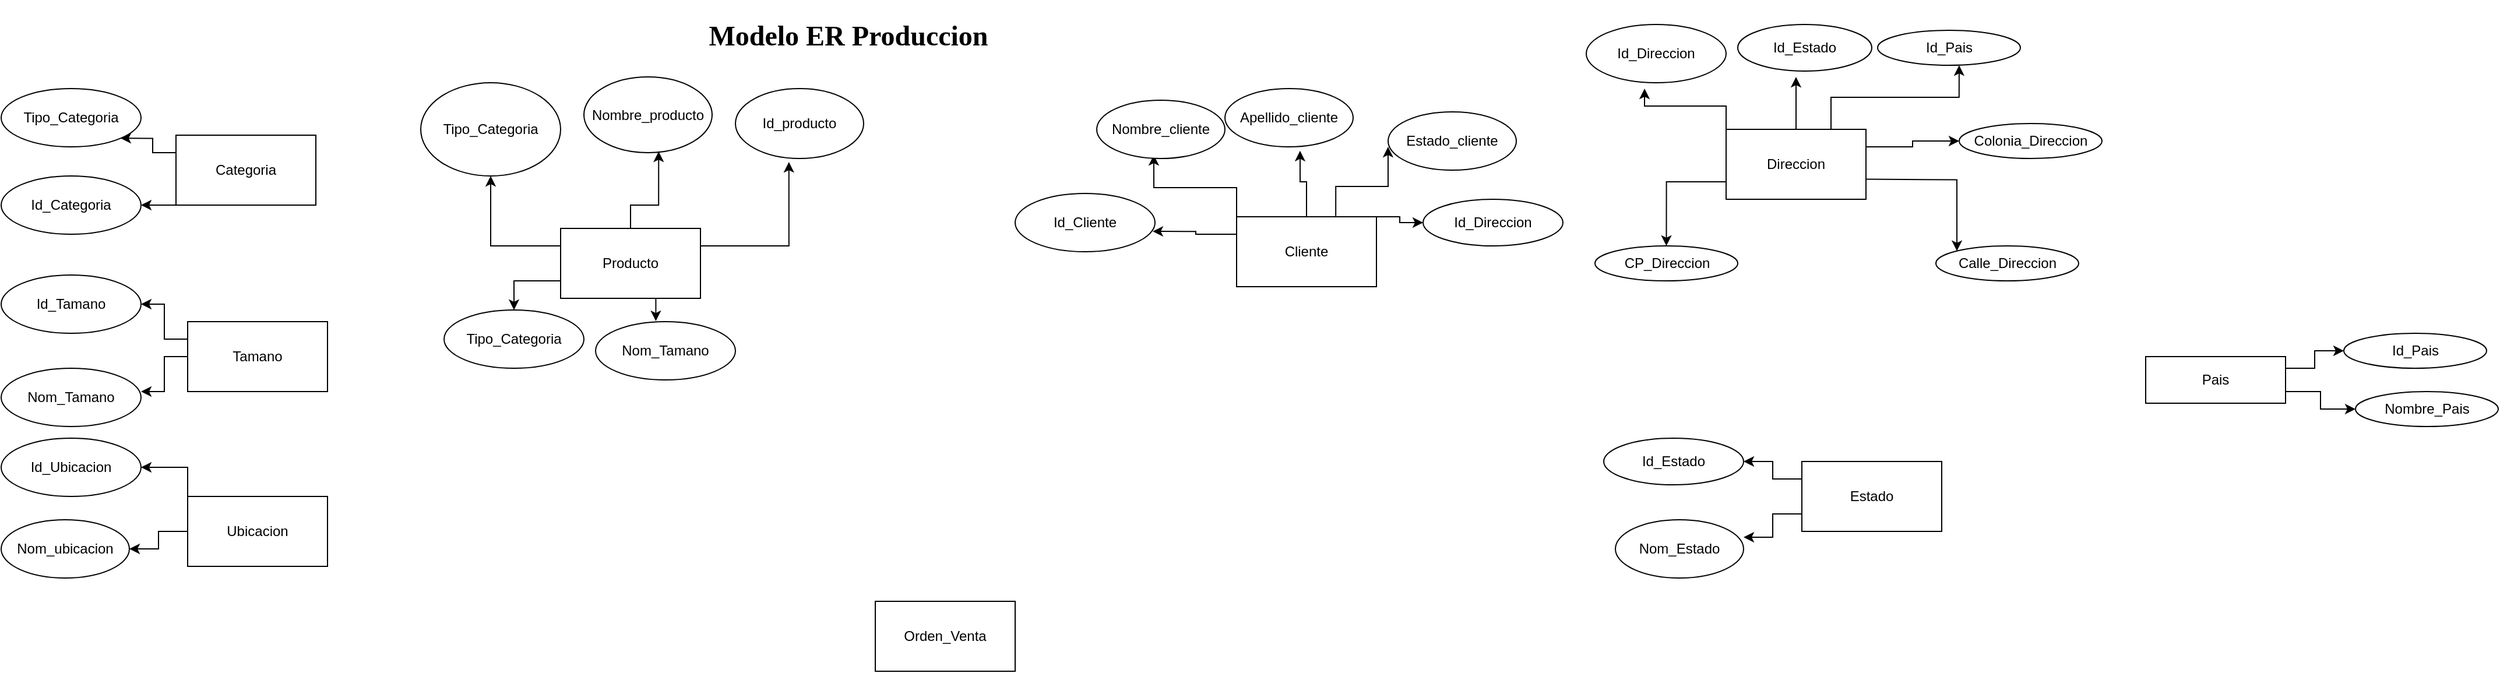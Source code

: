 <mxfile version="24.7.16">
  <diagram name="Page-1" id="zeFmYO3uBabSmv73TUK1">
    <mxGraphModel dx="3287" dy="713" grid="1" gridSize="10" guides="1" tooltips="1" connect="1" arrows="1" fold="1" page="1" pageScale="1" pageWidth="850" pageHeight="1100" math="0" shadow="0">
      <root>
        <mxCell id="0" />
        <mxCell id="1" parent="0" />
        <mxCell id="2MBzyR10_KUpDIZZmnl0-3" style="edgeStyle=orthogonalEdgeStyle;rounded=0;orthogonalLoop=1;jettySize=auto;html=1;exitX=0;exitY=0;exitDx=0;exitDy=0;entryX=0.445;entryY=0.94;entryDx=0;entryDy=0;entryPerimeter=0;" parent="1" source="SFxOARt2_e4KMZJVJRQL-1" target="SFxOARt2_e4KMZJVJRQL-2" edge="1">
          <mxGeometry relative="1" as="geometry">
            <mxPoint x="60" y="150" as="targetPoint" />
          </mxGeometry>
        </mxCell>
        <mxCell id="86mHC5baKhJhIRdEhU6H-27" style="edgeStyle=orthogonalEdgeStyle;rounded=0;orthogonalLoop=1;jettySize=auto;html=1;exitX=1;exitY=0;exitDx=0;exitDy=0;entryX=0;entryY=0.5;entryDx=0;entryDy=0;" edge="1" parent="1" source="SFxOARt2_e4KMZJVJRQL-1" target="86mHC5baKhJhIRdEhU6H-14">
          <mxGeometry relative="1" as="geometry">
            <Array as="points">
              <mxPoint x="250" y="190" />
              <mxPoint x="250" y="195" />
            </Array>
          </mxGeometry>
        </mxCell>
        <mxCell id="SFxOARt2_e4KMZJVJRQL-1" value="Cliente" style="rounded=0;whiteSpace=wrap;html=1;" parent="1" vertex="1">
          <mxGeometry x="110" y="190" width="120" height="60" as="geometry" />
        </mxCell>
        <mxCell id="SFxOARt2_e4KMZJVJRQL-2" value="Nombre_cliente" style="ellipse;whiteSpace=wrap;html=1;" parent="1" vertex="1">
          <mxGeometry x="-10" y="90" width="110" height="50" as="geometry" />
        </mxCell>
        <mxCell id="2MBzyR10_KUpDIZZmnl0-19" style="edgeStyle=orthogonalEdgeStyle;rounded=0;orthogonalLoop=1;jettySize=auto;html=1;exitX=0;exitY=0.25;exitDx=0;exitDy=0;entryX=0.5;entryY=1;entryDx=0;entryDy=0;" parent="1" source="SFxOARt2_e4KMZJVJRQL-3" target="2MBzyR10_KUpDIZZmnl0-14" edge="1">
          <mxGeometry relative="1" as="geometry" />
        </mxCell>
        <mxCell id="2MBzyR10_KUpDIZZmnl0-35" style="edgeStyle=orthogonalEdgeStyle;rounded=0;orthogonalLoop=1;jettySize=auto;html=1;exitX=0;exitY=0.75;exitDx=0;exitDy=0;entryX=0.5;entryY=0;entryDx=0;entryDy=0;" parent="1" source="SFxOARt2_e4KMZJVJRQL-3" target="2MBzyR10_KUpDIZZmnl0-34" edge="1">
          <mxGeometry relative="1" as="geometry" />
        </mxCell>
        <mxCell id="SFxOARt2_e4KMZJVJRQL-3" value="Producto" style="rounded=0;whiteSpace=wrap;html=1;" parent="1" vertex="1">
          <mxGeometry x="-470" y="200" width="120" height="60" as="geometry" />
        </mxCell>
        <mxCell id="2MBzyR10_KUpDIZZmnl0-1" value="Apellido_cliente" style="ellipse;whiteSpace=wrap;html=1;" parent="1" vertex="1">
          <mxGeometry x="100" y="80" width="110" height="50" as="geometry" />
        </mxCell>
        <mxCell id="2MBzyR10_KUpDIZZmnl0-6" value="Estado_cliente" style="ellipse;whiteSpace=wrap;html=1;" parent="1" vertex="1">
          <mxGeometry x="240" y="100" width="110" height="50" as="geometry" />
        </mxCell>
        <mxCell id="2MBzyR10_KUpDIZZmnl0-7" style="edgeStyle=orthogonalEdgeStyle;rounded=0;orthogonalLoop=1;jettySize=auto;html=1;exitX=0.709;exitY=-0.01;exitDx=0;exitDy=0;entryX=0.045;entryY=0.72;entryDx=0;entryDy=0;entryPerimeter=0;exitPerimeter=0;" parent="1" source="SFxOARt2_e4KMZJVJRQL-1" edge="1">
          <mxGeometry relative="1" as="geometry">
            <mxPoint x="195" y="184.0" as="sourcePoint" />
            <mxPoint x="239.95" y="130" as="targetPoint" />
            <Array as="points">
              <mxPoint x="195" y="164" />
              <mxPoint x="240" y="164" />
            </Array>
          </mxGeometry>
        </mxCell>
        <mxCell id="2MBzyR10_KUpDIZZmnl0-8" style="edgeStyle=orthogonalEdgeStyle;rounded=0;orthogonalLoop=1;jettySize=auto;html=1;exitX=0.5;exitY=0;exitDx=0;exitDy=0;entryX=0.586;entryY=1.067;entryDx=0;entryDy=0;entryPerimeter=0;" parent="1" source="SFxOARt2_e4KMZJVJRQL-1" target="2MBzyR10_KUpDIZZmnl0-1" edge="1">
          <mxGeometry relative="1" as="geometry" />
        </mxCell>
        <mxCell id="2MBzyR10_KUpDIZZmnl0-9" value="Id_Cliente" style="ellipse;whiteSpace=wrap;html=1;" parent="1" vertex="1">
          <mxGeometry x="-80" y="170" width="120" height="50" as="geometry" />
        </mxCell>
        <mxCell id="2MBzyR10_KUpDIZZmnl0-10" style="edgeStyle=orthogonalEdgeStyle;rounded=0;orthogonalLoop=1;jettySize=auto;html=1;exitX=0;exitY=0.25;exitDx=0;exitDy=0;entryX=0.983;entryY=0.651;entryDx=0;entryDy=0;entryPerimeter=0;" parent="1" source="SFxOARt2_e4KMZJVJRQL-1" target="2MBzyR10_KUpDIZZmnl0-9" edge="1">
          <mxGeometry relative="1" as="geometry" />
        </mxCell>
        <mxCell id="2MBzyR10_KUpDIZZmnl0-11" value="&lt;h1&gt;&lt;font face=&quot;Comic Sans MS&quot; style=&quot;font-size: 24px;&quot;&gt;Modelo ER Produccion&amp;nbsp;&lt;/font&gt;&lt;/h1&gt;" style="text;strokeColor=none;align=center;fillColor=none;html=1;verticalAlign=middle;whiteSpace=wrap;rounded=0;" parent="1" vertex="1">
          <mxGeometry x="-370" y="20" width="300" height="30" as="geometry" />
        </mxCell>
        <mxCell id="2MBzyR10_KUpDIZZmnl0-12" value="Id_producto" style="ellipse;whiteSpace=wrap;html=1;" parent="1" vertex="1">
          <mxGeometry x="-320" y="80" width="110" height="60" as="geometry" />
        </mxCell>
        <mxCell id="2MBzyR10_KUpDIZZmnl0-13" value="Nombre_producto" style="ellipse;whiteSpace=wrap;html=1;" parent="1" vertex="1">
          <mxGeometry x="-450" y="70" width="110" height="65" as="geometry" />
        </mxCell>
        <mxCell id="2MBzyR10_KUpDIZZmnl0-14" value="Tipo_Categoria" style="ellipse;whiteSpace=wrap;html=1;" parent="1" vertex="1">
          <mxGeometry x="-590" y="75" width="120" height="80" as="geometry" />
        </mxCell>
        <mxCell id="2MBzyR10_KUpDIZZmnl0-15" style="edgeStyle=orthogonalEdgeStyle;rounded=0;orthogonalLoop=1;jettySize=auto;html=1;exitX=1;exitY=0.25;exitDx=0;exitDy=0;entryX=0.417;entryY=1.05;entryDx=0;entryDy=0;entryPerimeter=0;" parent="1" source="SFxOARt2_e4KMZJVJRQL-3" target="2MBzyR10_KUpDIZZmnl0-12" edge="1">
          <mxGeometry relative="1" as="geometry" />
        </mxCell>
        <mxCell id="2MBzyR10_KUpDIZZmnl0-16" style="edgeStyle=orthogonalEdgeStyle;rounded=0;orthogonalLoop=1;jettySize=auto;html=1;exitX=0.5;exitY=0;exitDx=0;exitDy=0;entryX=0.583;entryY=0.985;entryDx=0;entryDy=0;entryPerimeter=0;" parent="1" source="SFxOARt2_e4KMZJVJRQL-3" target="2MBzyR10_KUpDIZZmnl0-13" edge="1">
          <mxGeometry relative="1" as="geometry">
            <Array as="points">
              <mxPoint x="-386" y="180" />
            </Array>
          </mxGeometry>
        </mxCell>
        <mxCell id="2MBzyR10_KUpDIZZmnl0-31" style="edgeStyle=orthogonalEdgeStyle;rounded=0;orthogonalLoop=1;jettySize=auto;html=1;exitX=0;exitY=0.75;exitDx=0;exitDy=0;entryX=1;entryY=0.5;entryDx=0;entryDy=0;" parent="1" source="2MBzyR10_KUpDIZZmnl0-20" target="2MBzyR10_KUpDIZZmnl0-21" edge="1">
          <mxGeometry relative="1" as="geometry">
            <Array as="points">
              <mxPoint x="-800" y="180" />
            </Array>
          </mxGeometry>
        </mxCell>
        <mxCell id="2MBzyR10_KUpDIZZmnl0-32" style="edgeStyle=orthogonalEdgeStyle;rounded=0;orthogonalLoop=1;jettySize=auto;html=1;exitX=0;exitY=0.25;exitDx=0;exitDy=0;entryX=1;entryY=1;entryDx=0;entryDy=0;" parent="1" source="2MBzyR10_KUpDIZZmnl0-20" target="2MBzyR10_KUpDIZZmnl0-22" edge="1">
          <mxGeometry relative="1" as="geometry" />
        </mxCell>
        <mxCell id="2MBzyR10_KUpDIZZmnl0-20" value="Categoria" style="rounded=0;whiteSpace=wrap;html=1;" parent="1" vertex="1">
          <mxGeometry x="-800" y="120" width="120" height="60" as="geometry" />
        </mxCell>
        <mxCell id="2MBzyR10_KUpDIZZmnl0-21" value="Id_Categoria" style="ellipse;whiteSpace=wrap;html=1;" parent="1" vertex="1">
          <mxGeometry x="-950" y="155" width="120" height="50" as="geometry" />
        </mxCell>
        <mxCell id="2MBzyR10_KUpDIZZmnl0-22" value="Tipo_&lt;span style=&quot;background-color: initial;&quot;&gt;Categoria&lt;/span&gt;" style="ellipse;whiteSpace=wrap;html=1;" parent="1" vertex="1">
          <mxGeometry x="-950" y="80" width="120" height="50" as="geometry" />
        </mxCell>
        <mxCell id="2MBzyR10_KUpDIZZmnl0-26" value="Id_Tamano" style="ellipse;whiteSpace=wrap;html=1;" parent="1" vertex="1">
          <mxGeometry x="-950" y="240" width="120" height="50" as="geometry" />
        </mxCell>
        <mxCell id="2MBzyR10_KUpDIZZmnl0-29" style="edgeStyle=orthogonalEdgeStyle;rounded=0;orthogonalLoop=1;jettySize=auto;html=1;exitX=0;exitY=0.25;exitDx=0;exitDy=0;" parent="1" source="2MBzyR10_KUpDIZZmnl0-27" target="2MBzyR10_KUpDIZZmnl0-26" edge="1">
          <mxGeometry relative="1" as="geometry" />
        </mxCell>
        <mxCell id="2MBzyR10_KUpDIZZmnl0-27" value="Tamano" style="rounded=0;whiteSpace=wrap;html=1;" parent="1" vertex="1">
          <mxGeometry x="-790" y="280" width="120" height="60" as="geometry" />
        </mxCell>
        <mxCell id="2MBzyR10_KUpDIZZmnl0-28" value="Nom_Tamano" style="ellipse;whiteSpace=wrap;html=1;" parent="1" vertex="1">
          <mxGeometry x="-950" y="320" width="120" height="50" as="geometry" />
        </mxCell>
        <mxCell id="2MBzyR10_KUpDIZZmnl0-30" style="edgeStyle=orthogonalEdgeStyle;rounded=0;orthogonalLoop=1;jettySize=auto;html=1;exitX=0;exitY=0.5;exitDx=0;exitDy=0;entryX=1;entryY=0.4;entryDx=0;entryDy=0;entryPerimeter=0;" parent="1" source="2MBzyR10_KUpDIZZmnl0-27" target="2MBzyR10_KUpDIZZmnl0-28" edge="1">
          <mxGeometry relative="1" as="geometry" />
        </mxCell>
        <mxCell id="2MBzyR10_KUpDIZZmnl0-33" value="Nom_Tamano" style="ellipse;whiteSpace=wrap;html=1;" parent="1" vertex="1">
          <mxGeometry x="-440" y="280" width="120" height="50" as="geometry" />
        </mxCell>
        <mxCell id="2MBzyR10_KUpDIZZmnl0-34" value="Tipo_&lt;span style=&quot;background-color: initial;&quot;&gt;Categoria&lt;/span&gt;" style="ellipse;whiteSpace=wrap;html=1;" parent="1" vertex="1">
          <mxGeometry x="-570" y="270" width="120" height="50" as="geometry" />
        </mxCell>
        <mxCell id="2MBzyR10_KUpDIZZmnl0-36" style="edgeStyle=orthogonalEdgeStyle;rounded=0;orthogonalLoop=1;jettySize=auto;html=1;exitX=0.75;exitY=1;exitDx=0;exitDy=0;entryX=0.431;entryY=-0.009;entryDx=0;entryDy=0;entryPerimeter=0;" parent="1" source="SFxOARt2_e4KMZJVJRQL-3" target="2MBzyR10_KUpDIZZmnl0-33" edge="1">
          <mxGeometry relative="1" as="geometry" />
        </mxCell>
        <mxCell id="86mHC5baKhJhIRdEhU6H-4" style="edgeStyle=orthogonalEdgeStyle;rounded=0;orthogonalLoop=1;jettySize=auto;html=1;exitX=0;exitY=0;exitDx=0;exitDy=0;" edge="1" parent="1" source="86mHC5baKhJhIRdEhU6H-1" target="86mHC5baKhJhIRdEhU6H-2">
          <mxGeometry relative="1" as="geometry" />
        </mxCell>
        <mxCell id="86mHC5baKhJhIRdEhU6H-5" style="edgeStyle=orthogonalEdgeStyle;rounded=0;orthogonalLoop=1;jettySize=auto;html=1;exitX=0;exitY=0.5;exitDx=0;exitDy=0;" edge="1" parent="1" source="86mHC5baKhJhIRdEhU6H-1" target="86mHC5baKhJhIRdEhU6H-3">
          <mxGeometry relative="1" as="geometry" />
        </mxCell>
        <mxCell id="86mHC5baKhJhIRdEhU6H-1" value="Ubicacion" style="rounded=0;whiteSpace=wrap;html=1;" vertex="1" parent="1">
          <mxGeometry x="-790" y="430" width="120" height="60" as="geometry" />
        </mxCell>
        <mxCell id="86mHC5baKhJhIRdEhU6H-2" value="Id_Ubicacion" style="ellipse;whiteSpace=wrap;html=1;" vertex="1" parent="1">
          <mxGeometry x="-950" y="380" width="120" height="50" as="geometry" />
        </mxCell>
        <mxCell id="86mHC5baKhJhIRdEhU6H-3" value="Nom_ubicacion" style="ellipse;whiteSpace=wrap;html=1;" vertex="1" parent="1">
          <mxGeometry x="-950" y="450" width="110" height="50" as="geometry" />
        </mxCell>
        <mxCell id="86mHC5baKhJhIRdEhU6H-6" value="Orden_Venta" style="rounded=0;whiteSpace=wrap;html=1;" vertex="1" parent="1">
          <mxGeometry x="-200" y="520" width="120" height="60" as="geometry" />
        </mxCell>
        <mxCell id="86mHC5baKhJhIRdEhU6H-11" style="edgeStyle=orthogonalEdgeStyle;rounded=0;orthogonalLoop=1;jettySize=auto;html=1;exitX=0;exitY=0.25;exitDx=0;exitDy=0;entryX=1;entryY=0.5;entryDx=0;entryDy=0;" edge="1" parent="1" source="86mHC5baKhJhIRdEhU6H-7" target="86mHC5baKhJhIRdEhU6H-8">
          <mxGeometry relative="1" as="geometry" />
        </mxCell>
        <mxCell id="86mHC5baKhJhIRdEhU6H-7" value="Estado" style="rounded=0;whiteSpace=wrap;html=1;" vertex="1" parent="1">
          <mxGeometry x="595" y="400" width="120" height="60" as="geometry" />
        </mxCell>
        <mxCell id="86mHC5baKhJhIRdEhU6H-8" value="Id_Estado" style="ellipse;whiteSpace=wrap;html=1;" vertex="1" parent="1">
          <mxGeometry x="425" y="380" width="120" height="40" as="geometry" />
        </mxCell>
        <mxCell id="86mHC5baKhJhIRdEhU6H-9" value="Nom_Estado" style="ellipse;whiteSpace=wrap;html=1;" vertex="1" parent="1">
          <mxGeometry x="435" y="450" width="110" height="50" as="geometry" />
        </mxCell>
        <mxCell id="86mHC5baKhJhIRdEhU6H-12" style="edgeStyle=orthogonalEdgeStyle;rounded=0;orthogonalLoop=1;jettySize=auto;html=1;exitX=0;exitY=0.75;exitDx=0;exitDy=0;entryX=1;entryY=0.3;entryDx=0;entryDy=0;entryPerimeter=0;" edge="1" parent="1" source="86mHC5baKhJhIRdEhU6H-7" target="86mHC5baKhJhIRdEhU6H-9">
          <mxGeometry relative="1" as="geometry" />
        </mxCell>
        <mxCell id="86mHC5baKhJhIRdEhU6H-40" style="edgeStyle=orthogonalEdgeStyle;rounded=0;orthogonalLoop=1;jettySize=auto;html=1;exitX=1;exitY=0.25;exitDx=0;exitDy=0;entryX=0;entryY=0.5;entryDx=0;entryDy=0;" edge="1" parent="1" source="86mHC5baKhJhIRdEhU6H-13" target="86mHC5baKhJhIRdEhU6H-36">
          <mxGeometry relative="1" as="geometry" />
        </mxCell>
        <mxCell id="86mHC5baKhJhIRdEhU6H-41" style="edgeStyle=orthogonalEdgeStyle;rounded=0;orthogonalLoop=1;jettySize=auto;html=1;exitX=1;exitY=0.75;exitDx=0;exitDy=0;entryX=0;entryY=0.5;entryDx=0;entryDy=0;" edge="1" parent="1" source="86mHC5baKhJhIRdEhU6H-13" target="86mHC5baKhJhIRdEhU6H-37">
          <mxGeometry relative="1" as="geometry" />
        </mxCell>
        <mxCell id="86mHC5baKhJhIRdEhU6H-13" value="Pais" style="rounded=0;whiteSpace=wrap;html=1;" vertex="1" parent="1">
          <mxGeometry x="890" y="310" width="120" height="40" as="geometry" />
        </mxCell>
        <mxCell id="86mHC5baKhJhIRdEhU6H-14" value="Id_Direccion" style="ellipse;whiteSpace=wrap;html=1;" vertex="1" parent="1">
          <mxGeometry x="270" y="175" width="120" height="40" as="geometry" />
        </mxCell>
        <mxCell id="86mHC5baKhJhIRdEhU6H-15" value="Id_&lt;span style=&quot;background-color: initial;&quot;&gt;Pais&lt;/span&gt;" style="ellipse;whiteSpace=wrap;html=1;" vertex="1" parent="1">
          <mxGeometry x="660" y="30" width="122.5" height="30" as="geometry" />
        </mxCell>
        <mxCell id="86mHC5baKhJhIRdEhU6H-16" value="Id_Estado" style="ellipse;whiteSpace=wrap;html=1;" vertex="1" parent="1">
          <mxGeometry x="540" y="25" width="115" height="40" as="geometry" />
        </mxCell>
        <mxCell id="86mHC5baKhJhIRdEhU6H-29" style="edgeStyle=orthogonalEdgeStyle;rounded=0;orthogonalLoop=1;jettySize=auto;html=1;exitX=0.5;exitY=0;exitDx=0;exitDy=0;" edge="1" parent="1" source="86mHC5baKhJhIRdEhU6H-17">
          <mxGeometry relative="1" as="geometry">
            <mxPoint x="590" y="70" as="targetPoint" />
          </mxGeometry>
        </mxCell>
        <mxCell id="86mHC5baKhJhIRdEhU6H-32" style="edgeStyle=orthogonalEdgeStyle;rounded=0;orthogonalLoop=1;jettySize=auto;html=1;exitX=0;exitY=0.75;exitDx=0;exitDy=0;entryX=0.5;entryY=0;entryDx=0;entryDy=0;" edge="1" parent="1" source="86mHC5baKhJhIRdEhU6H-17" target="86mHC5baKhJhIRdEhU6H-31">
          <mxGeometry relative="1" as="geometry" />
        </mxCell>
        <mxCell id="86mHC5baKhJhIRdEhU6H-34" style="edgeStyle=orthogonalEdgeStyle;rounded=0;orthogonalLoop=1;jettySize=auto;html=1;exitX=1;exitY=0.25;exitDx=0;exitDy=0;entryX=0;entryY=0.5;entryDx=0;entryDy=0;" edge="1" parent="1" source="86mHC5baKhJhIRdEhU6H-17" target="86mHC5baKhJhIRdEhU6H-21">
          <mxGeometry relative="1" as="geometry" />
        </mxCell>
        <mxCell id="86mHC5baKhJhIRdEhU6H-35" style="edgeStyle=orthogonalEdgeStyle;rounded=0;orthogonalLoop=1;jettySize=auto;html=1;exitX=1;exitY=0.5;exitDx=0;exitDy=0;entryX=0;entryY=0;entryDx=0;entryDy=0;" edge="1" parent="1" target="86mHC5baKhJhIRdEhU6H-20">
          <mxGeometry relative="1" as="geometry">
            <mxPoint x="650" y="157.81" as="sourcePoint" />
            <mxPoint x="728.028" y="232.182" as="targetPoint" />
          </mxGeometry>
        </mxCell>
        <mxCell id="86mHC5baKhJhIRdEhU6H-17" value="Direccion" style="rounded=0;whiteSpace=wrap;html=1;" vertex="1" parent="1">
          <mxGeometry x="530" y="115" width="120" height="60" as="geometry" />
        </mxCell>
        <mxCell id="86mHC5baKhJhIRdEhU6H-20" value="Calle_Direccion" style="ellipse;whiteSpace=wrap;html=1;" vertex="1" parent="1">
          <mxGeometry x="710" y="215" width="122.5" height="30" as="geometry" />
        </mxCell>
        <mxCell id="86mHC5baKhJhIRdEhU6H-21" value="Colonia_Direccion" style="ellipse;whiteSpace=wrap;html=1;" vertex="1" parent="1">
          <mxGeometry x="730" y="110" width="122.5" height="30" as="geometry" />
        </mxCell>
        <mxCell id="86mHC5baKhJhIRdEhU6H-18" value="Id_Direccion" style="ellipse;whiteSpace=wrap;html=1;" vertex="1" parent="1">
          <mxGeometry x="410" y="25" width="120" height="50" as="geometry" />
        </mxCell>
        <mxCell id="86mHC5baKhJhIRdEhU6H-28" style="edgeStyle=orthogonalEdgeStyle;rounded=0;orthogonalLoop=1;jettySize=auto;html=1;exitX=0;exitY=0;exitDx=0;exitDy=0;entryX=0.417;entryY=1.1;entryDx=0;entryDy=0;entryPerimeter=0;" edge="1" parent="1" source="86mHC5baKhJhIRdEhU6H-17" target="86mHC5baKhJhIRdEhU6H-18">
          <mxGeometry relative="1" as="geometry" />
        </mxCell>
        <mxCell id="86mHC5baKhJhIRdEhU6H-30" style="edgeStyle=orthogonalEdgeStyle;rounded=0;orthogonalLoop=1;jettySize=auto;html=1;exitX=0.75;exitY=0;exitDx=0;exitDy=0;entryX=0.571;entryY=1;entryDx=0;entryDy=0;entryPerimeter=0;" edge="1" parent="1" source="86mHC5baKhJhIRdEhU6H-17" target="86mHC5baKhJhIRdEhU6H-15">
          <mxGeometry relative="1" as="geometry" />
        </mxCell>
        <mxCell id="86mHC5baKhJhIRdEhU6H-31" value="CP_Direccion" style="ellipse;whiteSpace=wrap;html=1;" vertex="1" parent="1">
          <mxGeometry x="417.5" y="215" width="122.5" height="30" as="geometry" />
        </mxCell>
        <mxCell id="86mHC5baKhJhIRdEhU6H-36" value="Id_&lt;span style=&quot;background-color: initial;&quot;&gt;Pais&lt;/span&gt;" style="ellipse;whiteSpace=wrap;html=1;" vertex="1" parent="1">
          <mxGeometry x="1060" y="290" width="122.5" height="30" as="geometry" />
        </mxCell>
        <mxCell id="86mHC5baKhJhIRdEhU6H-37" value="Nombre&lt;span style=&quot;background-color: initial;&quot;&gt;_&lt;/span&gt;&lt;span style=&quot;background-color: initial;&quot;&gt;Pais&lt;/span&gt;" style="ellipse;whiteSpace=wrap;html=1;" vertex="1" parent="1">
          <mxGeometry x="1070" y="340" width="122.5" height="30" as="geometry" />
        </mxCell>
      </root>
    </mxGraphModel>
  </diagram>
</mxfile>

